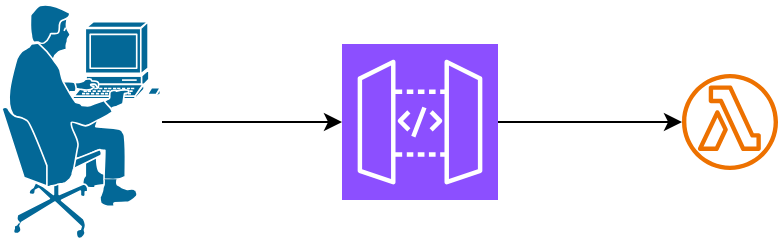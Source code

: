 <mxfile version="22.1.11" type="github">
  <diagram name="ページ1" id="mtPOVXwA2-qFS6rOfZbM">
    <mxGraphModel dx="1434" dy="786" grid="1" gridSize="10" guides="1" tooltips="1" connect="1" arrows="1" fold="1" page="1" pageScale="1" pageWidth="1169" pageHeight="827" math="0" shadow="0">
      <root>
        <mxCell id="0" />
        <mxCell id="1" parent="0" />
        <mxCell id="DTs4NUQQxtSiNWtKAuzY-1" value="" style="sketch=0;points=[[0,0,0],[0.25,0,0],[0.5,0,0],[0.75,0,0],[1,0,0],[0,1,0],[0.25,1,0],[0.5,1,0],[0.75,1,0],[1,1,0],[0,0.25,0],[0,0.5,0],[0,0.75,0],[1,0.25,0],[1,0.5,0],[1,0.75,0]];outlineConnect=0;fontColor=#232F3E;fillColor=#8C4FFF;strokeColor=#ffffff;dashed=0;verticalLabelPosition=bottom;verticalAlign=top;align=center;html=1;fontSize=12;fontStyle=0;aspect=fixed;shape=mxgraph.aws4.resourceIcon;resIcon=mxgraph.aws4.api_gateway;" vertex="1" parent="1">
          <mxGeometry x="420" y="336" width="78" height="78" as="geometry" />
        </mxCell>
        <mxCell id="DTs4NUQQxtSiNWtKAuzY-2" value="" style="sketch=0;outlineConnect=0;fontColor=#232F3E;gradientColor=none;fillColor=#ED7100;strokeColor=none;dashed=0;verticalLabelPosition=bottom;verticalAlign=top;align=center;html=1;fontSize=12;fontStyle=0;aspect=fixed;pointerEvents=1;shape=mxgraph.aws4.lambda_function;" vertex="1" parent="1">
          <mxGeometry x="590" y="351" width="48" height="48" as="geometry" />
        </mxCell>
        <mxCell id="DTs4NUQQxtSiNWtKAuzY-4" value="" style="endArrow=classic;html=1;rounded=0;exitX=1;exitY=0.5;exitDx=0;exitDy=0;exitPerimeter=0;" edge="1" parent="1" source="DTs4NUQQxtSiNWtKAuzY-1" target="DTs4NUQQxtSiNWtKAuzY-2">
          <mxGeometry width="50" height="50" relative="1" as="geometry">
            <mxPoint x="560" y="430" as="sourcePoint" />
            <mxPoint x="610" y="380" as="targetPoint" />
          </mxGeometry>
        </mxCell>
        <mxCell id="DTs4NUQQxtSiNWtKAuzY-5" value="" style="shape=mxgraph.cisco.people.pc_man;html=1;pointerEvents=1;dashed=0;fillColor=#036897;strokeColor=#ffffff;strokeWidth=2;verticalLabelPosition=bottom;verticalAlign=top;align=center;outlineConnect=0;" vertex="1" parent="1">
          <mxGeometry x="250" y="315.5" width="80" height="119" as="geometry" />
        </mxCell>
        <mxCell id="DTs4NUQQxtSiNWtKAuzY-6" value="" style="endArrow=classic;html=1;rounded=0;entryX=0;entryY=0.5;entryDx=0;entryDy=0;entryPerimeter=0;" edge="1" parent="1" source="DTs4NUQQxtSiNWtKAuzY-5" target="DTs4NUQQxtSiNWtKAuzY-1">
          <mxGeometry width="50" height="50" relative="1" as="geometry">
            <mxPoint x="508" y="385" as="sourcePoint" />
            <mxPoint x="600" y="385" as="targetPoint" />
          </mxGeometry>
        </mxCell>
      </root>
    </mxGraphModel>
  </diagram>
</mxfile>
